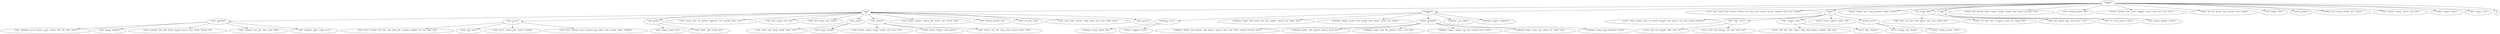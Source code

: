 strict digraph  {
	"['unknown']
72" -> "['node']
31";
	"['unknown']
72" -> "['zookeeper']
14";
	"['unknown']
72" -> "['server', 'add', 'connect', 'lead', 'number', 'perform', 'test', 'data', 'send', 'transfer', 'quorum', 'snapshot', 'check', 'sync', '\
member']
1";
	"['unknown']
72" -> "['server']
8";
	"['unknown']
72" -> "['keeper', 'number', 'time', 'creat', 'implement', 'applic', 'procedur']
1";
	"['unknown']
72" -> "['set', 'watch', 'allow']
2";
	"['unknown']
72" -> "['add']
3";
	"['unknown']
72" -> "['thread', 'load', 'function', 'handl', 'request', 'transfer', 'multipl', 'code', 'commit', 'processor', 'trace']
1";
	"['unknown']
72" -> "['time', 'perform', 'improve', 'file']
1";
	"['unknown']
72" -> "['perform', 'function', 'disk', 'cluster', 'snapshot', 'restart', 'keep', 'sync', 'state', 'write']
1";
	"['unknown']
72" -> "['thread', 'fail', 'file', 'quorum', 'java', 'procedur', 'peer', 'method']
1";
	"['unknown']
72" -> "['lead', 'packet', 'follow']
1";
	"['unknown']
72" -> "['watch', 'problem']
1";
	"['unknown']
72" -> "['perform', 'fail', 'transfer', 'multipl', 'oper', 'version']
1";
	"['unknown']
72" -> "['data', 'transfer', 'commit', 'memori', 'work', 'part']
1";
	"['unknown']
72" -> "['request', 'packet', 'respons']
1";
	"['unknown']
72" -> "['disk', 'transfer', 'sync']
1";
	"['unknown']
72" -> "[]
1";
	"['node']
31" -> "['node', 'zookeeper']
9";
	"['node']
31" -> "['node', 'server']
6";
	"['node']
31" -> "['node', 'keeper']
2";
	"['node']
31" -> "['node', 'connect', 'lead', 'set', 'perform', 'implement', 'race', 'procedur', 'elect', 'servic']
1";
	"['node']
31" -> "['node', 'lead', 'number', 'time', 'fail']
1";
	"['node']
31" -> "['node', 'add', 'session', 'start', 'cluster']
1";
	"['node']
31" -> "['node', 'watch']
3";
	"['node']
31" -> "['node', 'connect']
3";
	"['node']
31" -> "['node', 'number', 'perform', 'improve', 'file', 'cluster', 'case', 'control', 'write']
1";
	"['node']
31" -> "['node', 'perform', 'function', 'test']
1";
	"['node']
31" -> "['node', 'set', 'data', 'code']
1";
	"['node']
31" -> "['node', 'send', 'packet', 'quorum', 'check', 'manag', 'port', 'cnxn', 'config', 'receiv']
1";
	"['node']
31" -> "['node', 'persist']
1";
	"['zookeeper']
14" -> "['zookeeper', 'server']
4";
	"['zookeeper']
14" -> "['zookeeper', 'keeper', 'lead', 'watch', 'time', 'test', 'problem', 'quorum', 'exit', 'applic', 'peer']
1";
	"['zookeeper']
14" -> "['zookeeper', 'keeper', 'connect', 'lead', 'number', 'load', 'request', 'restart', 'exit', 'respons']
1";
	"['zookeeper']
14" -> "['keeper', 'zookeeper']
6";
	"['zookeeper']
14" -> "['zookeeper', 'race', 'applic']
1";
	"['zookeeper']
14" -> "['zookeeper', 'improve', 'implement']
1";
	"['server']
8" -> "['server', 'watch', 'number', 'time', 'set', 'thread', 'ensembl', 'send', 'quorum', 'race', 'exit', 'manag', 'exception']
1";
	"['server']
8" -> "['elect', 'lead', 'server']
2";
	"['server']
8" -> "['add', 'snapshot', 'server']
2";
	"['server']
8" -> "['server', 'connect', 'address', 'socket', 'call']
1";
	"['server']
8" -> "['number', 'server']
2";
	"['set', 'watch', 'allow']
2" -> "['add', 'watch', 'set', 'allow', 'disk', 'persist', 'state', 'case', 'config', 'write']
1";
	"['set', 'watch', 'allow']
2" -> "['watch', 'set', 'data', 'allow', 'reconnect', 'restart', 'list', 'chang', 'zxid']
1";
	"['add']
3" -> "['add', 'lead', 'support', 'data', 'disk', 'persist', 'case']
1";
	"['add']
3" -> "['add', 'test', 'start', 'request', 'return']
1";
	"['add']
3" -> "['add', 'support', 'problem', 'memori']
1";
	"['node', 'zookeeper']
9" -> "['node', 'zookeeper', 'server', 'connect', 'watch', 'number', 'load', 'fail', 'keep', 'control']
1";
	"['node', 'zookeeper']
9" -> "['node', 'keeper', 'zookeeper']
5";
	"['node', 'zookeeper']
9" -> "['node', 'zookeeper', 'add', 'lead', 'thread', 'function', 'session', 'send', 'packet', 'timeout', 'call']
1";
	"['node', 'zookeeper']
9" -> "['node', 'zookeeper', 'add', 'test', 'data', 'creat', 'follow']
1";
	"['node', 'zookeeper']
9" -> "['node', 'zookeeper', 'allow', 'config', 'servic']
1";
	"['node', 'server']
6" -> "['node', 'server', 'connect', 'lead', 'time', 'test', 'handl', 'file', 'reconnect', 'problem', 'list', 'race', 'keep', 'give']
1";
	"['node', 'server']
6" -> "['node', 'add', 'server']
3";
	"['node', 'server']
6" -> "['node', 'server', 'connect', 'load', 'support', 'ensembl']
1";
	"['node', 'server']
6" -> "['node', 'server', 'function', 'creat', 'reconnect', 'java', 'follow', 'cnxn', 'messag', 'report', 'exception']
1";
	"['node', 'keeper']
2" -> "['node', 'keeper', 'handl', 'error']
1";
	"['node', 'keeper']
2" -> "['node', 'keeper', 'add', 'control', 'oper']
1";
	"['node', 'watch']
3" -> "['node', 'watch', 'time', 'handl', 'multipl', 'chang', 'receiv']
1";
	"['node', 'watch']
3" -> "['node', 'watch', 'ensembl']
2";
	"['node', 'connect']
3" -> "['node', 'connect', 'number', 'thread', 'multipl', 'code', 'cnxn', 'trace']
1";
	"['node', 'connect']
3" -> "['node', 'connect', 'function', 'code', 'address']
1";
	"['node', 'connect']
3" -> "['node', 'connect', 'test', 'fail', 'creat', 'return', 'timeout', 'detect', 'work']
1";
	"['zookeeper', 'server']
4" -> "['zookeeper', 'server', 'thread', 'start']
1";
	"['zookeeper', 'server']
4" -> "['keeper', 'zookeeper', 'server']
3";
	"['keeper', 'zookeeper']
6" -> "['zookeeper', 'keeper', 'time', 'perform', 'load', 'improve', 'request', 'allow', 'read', 'detect', 'commit', 'processor', 'give']
\
1";
	"['keeper', 'zookeeper']
6" -> "['zookeeper', 'keeper', 'lead', 'perform', 'improve', 'patch', 'miss']
1";
	"['keeper', 'zookeeper']
6" -> "['zookeeper', 'keeper', 'load', 'file', 'snapshot', 'return', 'close', 'leak']
1";
	"['keeper', 'zookeeper']
6" -> "['zookeeper', 'keeper', 'request', 'exit', 'port', 'messag', 'receiv', 'patch']
1";
	"['keeper', 'zookeeper']
6" -> "['zookeeper', 'keeper', 'return', 'list', 'address', 'fix', 'report', 'user']
1";
	"['keeper', 'zookeeper']
6" -> "['zookeeper', 'keeper', 'read', 'implement', 'provid']
1";
	"['elect', 'lead', 'server']
2" -> "['server', 'lead', 'set', 'ensembl', 'allow', 'elect', 'fix']
1";
	"['elect', 'lead', 'server']
2" -> "['server', 'lead', 'load', 'function', 'test', 'start', 'elect', 'zxid']
1";
	"['add', 'snapshot', 'server']
2" -> "['server', 'add', 'time', 'load', 'support', 'allow', 'disk', 'problem', 'snapshot', 'keep', 'bug']
1";
	"['add', 'snapshot', 'server']
2" -> "['server', 'add', 'snapshot']
1";
	"['number', 'server']
2" -> "['server', 'number', 'time', 'thread']
1";
	"['number', 'server']
2" -> "['server', 'number', 'session', 'cluster']
1";
}

